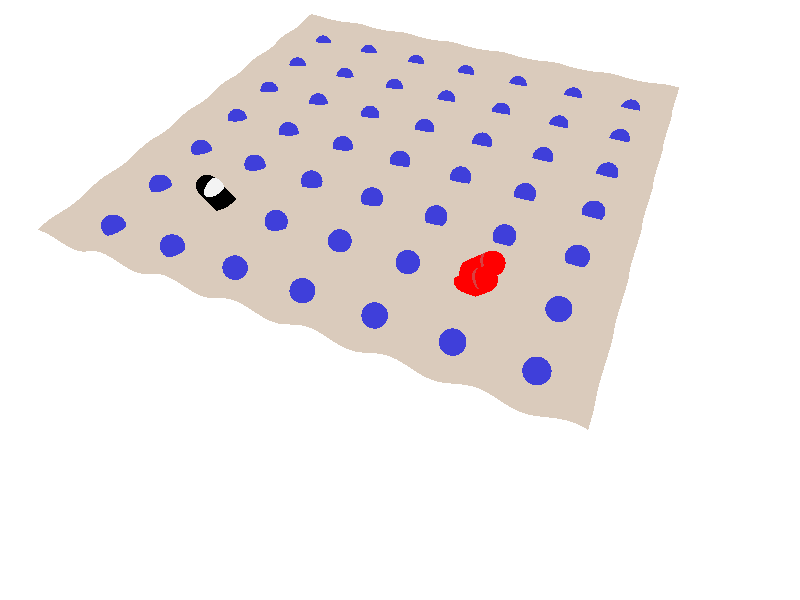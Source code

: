 // https://codegolf.stackexchange.com/questions/28542/open-source-optical-lattice-clock

#version 3.7;
#include "colors.inc"
#include "functions.inc"                

background{color White}

//camera{ location <36,36,0>  look_at <0,-10,0> }
camera{ location <45,35,20>  look_at <0,-20,0> }
light_source{ <80,60,20> rgb<1,1,1> }
global_settings{ ambient_light rgb 3 }

isosurface{
  function{y/4+pow(cos(0.5*x)*cos(0.5*z),2)-0.5}
  contained_by{box{-22.5,23}}
//  max_gradient 2
  open
  texture{
    pigment{ color rgb<0.7,0.6,0.5>}
    finish { specular 0.2 phong 0.7 reflection 0.0}
  }
}
          
#macro sb(p) //position
  sphere{
    pi*p+y/3 1
    pigment{rgb<0.05,0.05,0.7>}
    //phong for the wide highlights, specular for the small ones.
    finish{phong .5 phong_size 5 specular 1 roughness .001}
  }
#end

#macro sr(p) //position
  sphere{
    pi*p+y/3 1
    pigment{rgb<0.7,0.05,0.05>}
    //phong for the wide highlights, specular for the small ones.
    finish{phong .5 phong_size 5 specular 1 roughness .001}
  }
#end

#macro sw(p) //position
  sphere{
    pi*p+y/3 1
    pigment{rgb<0.9,0.9,0.9> filter 0.9} // completely transparent: filter 1
    //phong for the wide highlights, specular for the small ones.
    finish{phong .5 phong_size 5 specular 1 roughness .001}
  }
#end

sb(<-6,0,-6>)
sb(<-6,0,-4>)
sb(<-6,0,-2>)
sb(<-6,0,0>)
sb(<-6,0,2>)
sb(<-6,0,4>)
sb(<-6,0,6>)
sb(<-4,0,-6>)
sb(<-4,0,-4>)
sb(<-4,0,-2>)
sb(<-4,0,0>)
sb(<-4,0,2>)
sb(<-4,0,4>)
sb(<-4,0,6>)
sb(<-2,0,-6>)
sb(<-2,0,-4>)
sb(<-2,0,-2>)
sb(<-2,0,0>)
sb(<-2,0,2>)
sb(<-2,0,4>)
sb(<-2,0,6>)
sb(<0,0,-6>)
sb(<0,0,-4>)
sb(<0,0,-2>)
sb(<0,0,0>)
sb(<0,0,2>)
sb(<0,0,4>)
sb(<0,0,6>)
sb(<2,0,-6>)
sb(<2,0,-4>)
sb(<2,0,-2>)
sb(<2,0,0>)
sb(<2,0,2>)
sb(<2,0,4>)
sb(<2,0,6>)
sb(<4,0,-6>)
//sb(<4,0,-4>)
sb(<4,0,-2>)
sb(<4,0,0>)
sb(<4,0,2>)
//sb(<4,0,4>)
sb(<4,0,6>)
sb(<6,0,-6>)
sb(<6,0,-4>)
sb(<6,0,-2>)
sb(<6,0,0>)
sb(<6,0,2>)
sb(<6,0,4>)
sb(<6,0,6>)

sr(<3.7,0.5,4.1>)
sr(<4.3,0.5,4.1>)

sw(<4,0.5,-4>)


// http://news.povray.org/povray.binaries.images/thread/%3C5b0c5d4e%40news.povray.org%3E/

#declare Rad = 1.0;
#declare Ball = sphere {<0,0,0>, Rad}
#declare Num = 25;
#for (N, 0, Num)
  object {Ball translate <3.7*pi,(0.5+0.15)*pi-N*N/100,(4+0.15)*pi-N*N/100> pigment {rgbt <1,0,0,0.9+0.1*N/Num>}
finish {specular 0.01} }
#end
#for (N, 0, Num)
  object {Ball translate <4.3*pi,(0.5+0.15)*pi-N*N/100,(4+0.15)*pi-N*N/100> pigment {rgbt <1,0,0,0.9+0.1*N/Num>}
finish {specular 0.01} }
#end

#declare Rad = 1.0;
#declare Ball = sphere {<0,0,0>, Rad}
#declare Num = 25;
#for (N, 0, Num)
  object {Ball translate <4*pi,(0.5+0.15)*pi-N*N/100,-(4+0.15)*pi+N*N/100> pigment {rgbt <0.0,0.0,0.0,0.96+0.04*N/Num>}
finish {specular 0.01} }
#end
